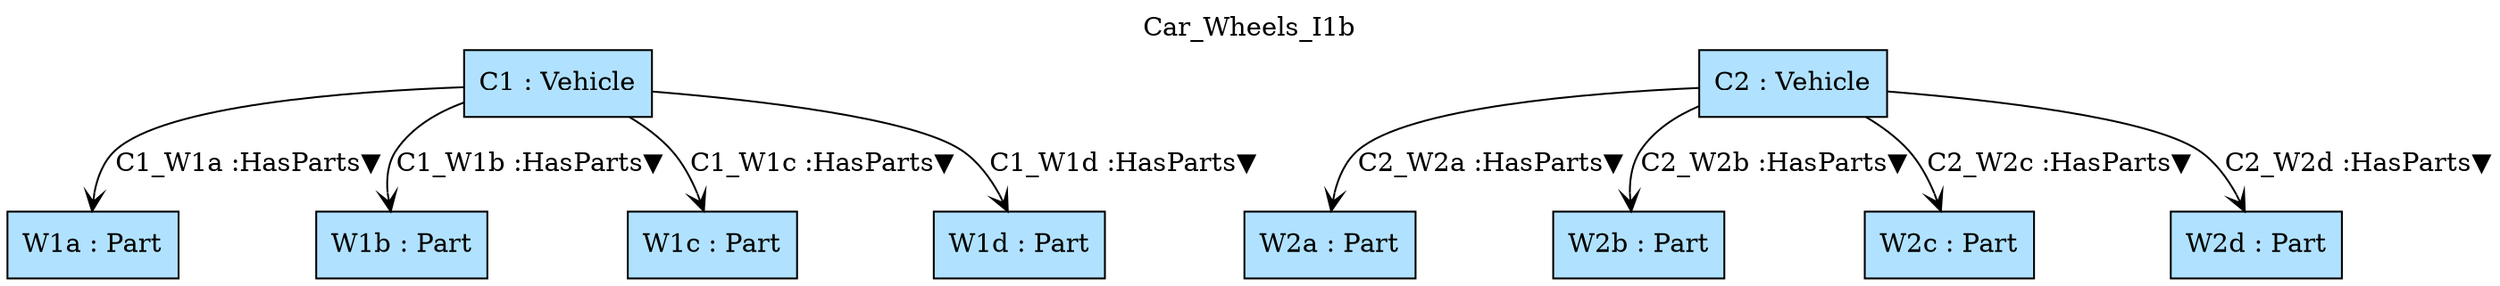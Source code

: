 digraph {graph[label=Car_Wheels_I1b,labelloc=tl,labelfontsize=12];
"C1"[shape=box,fillcolor=lightskyblue1,style = filled,label="C1 : Vehicle"];
"C2"[shape=box,fillcolor=lightskyblue1,style = filled,label="C2 : Vehicle"];
"W1a"[shape=box,fillcolor=lightskyblue1,style = filled,label="W1a : Part"];
"W1b"[shape=box,fillcolor=lightskyblue1,style = filled,label="W1b : Part"];
"W1c"[shape=box,fillcolor=lightskyblue1,style = filled,label="W1c : Part"];
"W1d"[shape=box,fillcolor=lightskyblue1,style = filled,label="W1d : Part"];
"W2a"[shape=box,fillcolor=lightskyblue1,style = filled,label="W2a : Part"];
"W2b"[shape=box,fillcolor=lightskyblue1,style = filled,label="W2b : Part"];
"W2c"[shape=box,fillcolor=lightskyblue1,style = filled,label="W2c : Part"];
"W2d"[shape=box,fillcolor=lightskyblue1,style = filled,label="W2d : Part"];

"C1"->"W1a"[label="C1_W1a :HasParts▼",arrowhead=vee];
"C1"->"W1b"[label="C1_W1b :HasParts▼",arrowhead=vee];
"C1"->"W1c"[label="C1_W1c :HasParts▼",arrowhead=vee];
"C1"->"W1d"[label="C1_W1d :HasParts▼",arrowhead=vee];
"C2"->"W2a"[label="C2_W2a :HasParts▼",arrowhead=vee];
"C2"->"W2b"[label="C2_W2b :HasParts▼",arrowhead=vee];
"C2"->"W2c"[label="C2_W2c :HasParts▼",arrowhead=vee];
"C2"->"W2d"[label="C2_W2d :HasParts▼",arrowhead=vee];
}